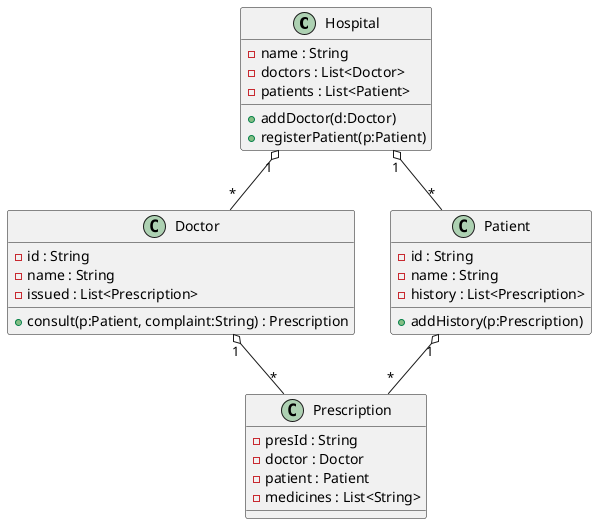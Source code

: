 @startuml
class Hospital {
  - name : String
  - doctors : List<Doctor>
  - patients : List<Patient>
  + addDoctor(d:Doctor)
  + registerPatient(p:Patient)
}
class Doctor {
  - id : String
  - name : String
  - issued : List<Prescription>
  + consult(p:Patient, complaint:String) : Prescription
}
class Patient {
  - id : String
  - name : String
  - history : List<Prescription>
  + addHistory(p:Prescription)
}
class Prescription {
  - presId : String
  - doctor : Doctor
  - patient : Patient
  - medicines : List<String>
}
Hospital "1" o-- "*" Doctor
Hospital "1" o-- "*" Patient
Doctor "1" o-- "*" Prescription
Patient "1" o-- "*" Prescription
@enduml
